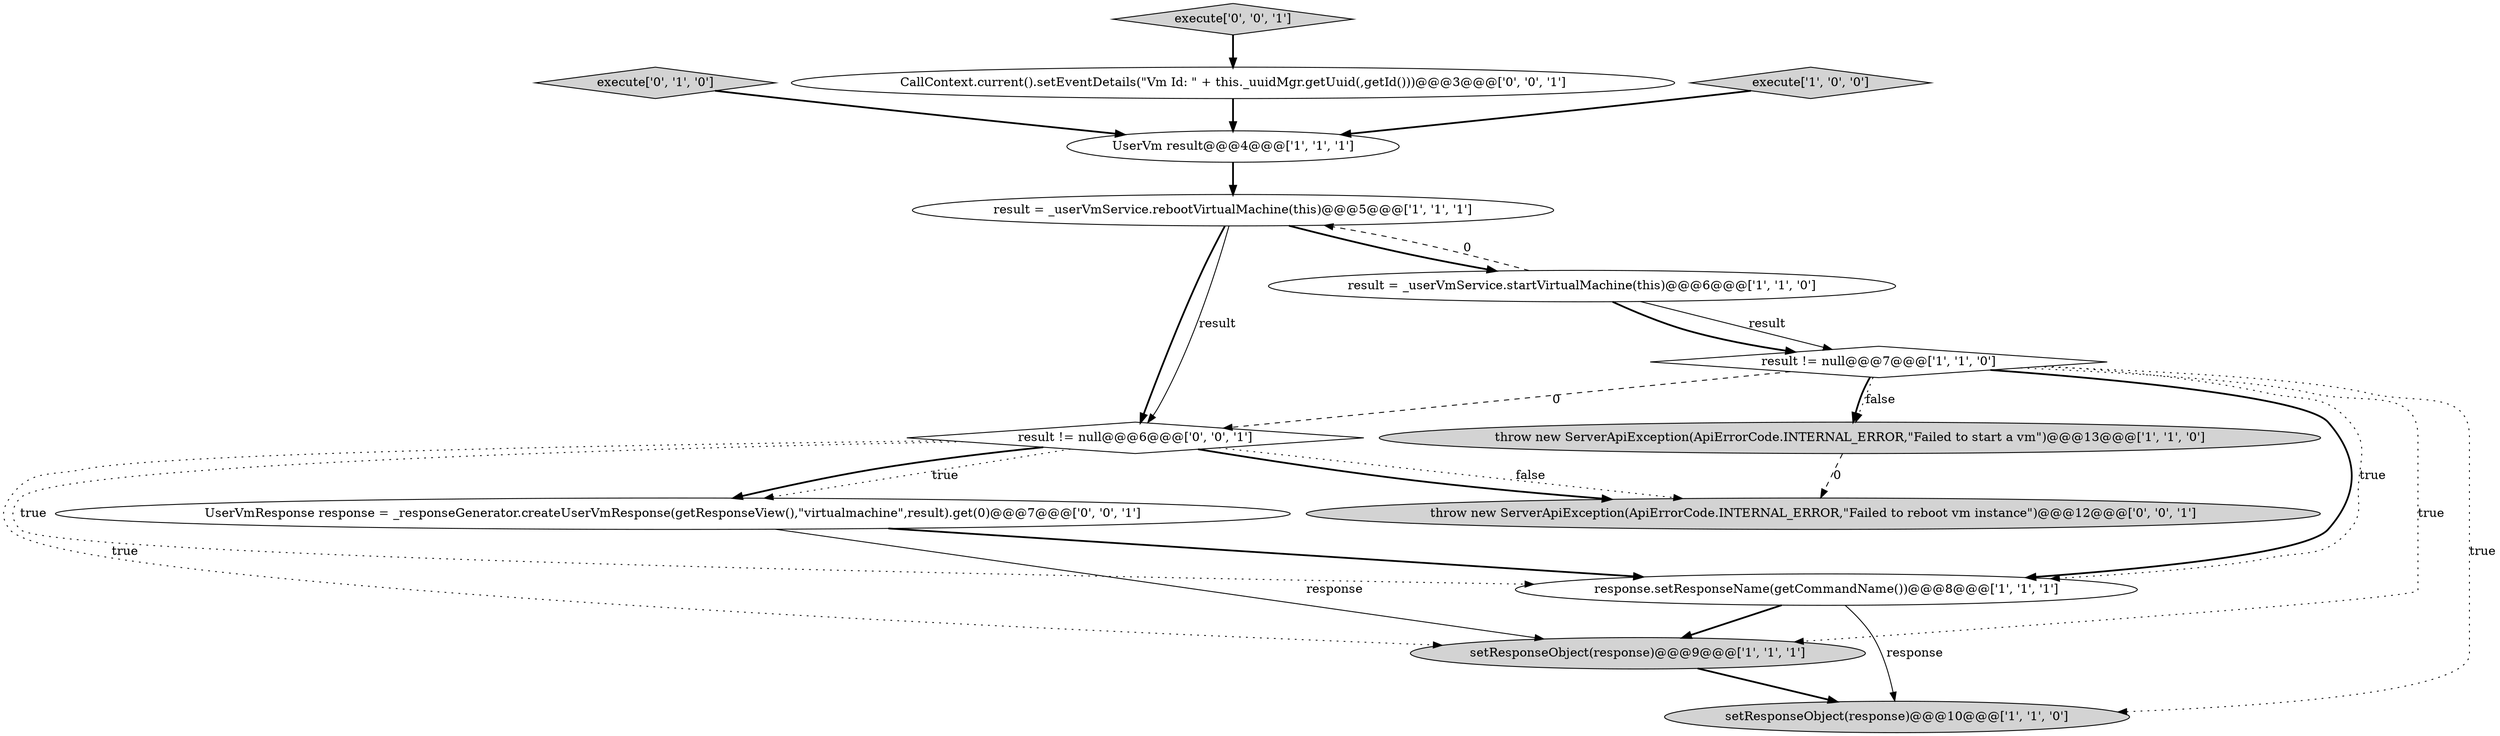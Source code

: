 digraph {
9 [style = filled, label = "execute['0', '1', '0']", fillcolor = lightgray, shape = diamond image = "AAA0AAABBB2BBB"];
1 [style = filled, label = "setResponseObject(response)@@@9@@@['1', '1', '1']", fillcolor = lightgray, shape = ellipse image = "AAA0AAABBB1BBB"];
7 [style = filled, label = "result = _userVmService.startVirtualMachine(this)@@@6@@@['1', '1', '0']", fillcolor = white, shape = ellipse image = "AAA0AAABBB1BBB"];
8 [style = filled, label = "result != null@@@7@@@['1', '1', '0']", fillcolor = white, shape = diamond image = "AAA0AAABBB1BBB"];
11 [style = filled, label = "throw new ServerApiException(ApiErrorCode.INTERNAL_ERROR,\"Failed to reboot vm instance\")@@@12@@@['0', '0', '1']", fillcolor = lightgray, shape = ellipse image = "AAA0AAABBB3BBB"];
2 [style = filled, label = "UserVm result@@@4@@@['1', '1', '1']", fillcolor = white, shape = ellipse image = "AAA0AAABBB1BBB"];
13 [style = filled, label = "UserVmResponse response = _responseGenerator.createUserVmResponse(getResponseView(),\"virtualmachine\",result).get(0)@@@7@@@['0', '0', '1']", fillcolor = white, shape = ellipse image = "AAA0AAABBB3BBB"];
5 [style = filled, label = "result = _userVmService.rebootVirtualMachine(this)@@@5@@@['1', '1', '1']", fillcolor = white, shape = ellipse image = "AAA0AAABBB1BBB"];
14 [style = filled, label = "CallContext.current().setEventDetails(\"Vm Id: \" + this._uuidMgr.getUuid(,getId()))@@@3@@@['0', '0', '1']", fillcolor = white, shape = ellipse image = "AAA0AAABBB3BBB"];
12 [style = filled, label = "result != null@@@6@@@['0', '0', '1']", fillcolor = white, shape = diamond image = "AAA0AAABBB3BBB"];
0 [style = filled, label = "response.setResponseName(getCommandName())@@@8@@@['1', '1', '1']", fillcolor = white, shape = ellipse image = "AAA0AAABBB1BBB"];
4 [style = filled, label = "execute['1', '0', '0']", fillcolor = lightgray, shape = diamond image = "AAA0AAABBB1BBB"];
3 [style = filled, label = "throw new ServerApiException(ApiErrorCode.INTERNAL_ERROR,\"Failed to start a vm\")@@@13@@@['1', '1', '0']", fillcolor = lightgray, shape = ellipse image = "AAA0AAABBB1BBB"];
10 [style = filled, label = "execute['0', '0', '1']", fillcolor = lightgray, shape = diamond image = "AAA0AAABBB3BBB"];
6 [style = filled, label = "setResponseObject(response)@@@10@@@['1', '1', '0']", fillcolor = lightgray, shape = ellipse image = "AAA0AAABBB1BBB"];
8->3 [style = dotted, label="false"];
7->8 [style = bold, label=""];
8->0 [style = bold, label=""];
13->0 [style = bold, label=""];
2->5 [style = bold, label=""];
8->6 [style = dotted, label="true"];
12->0 [style = dotted, label="true"];
9->2 [style = bold, label=""];
12->13 [style = dotted, label="true"];
13->1 [style = solid, label="response"];
7->5 [style = dashed, label="0"];
3->11 [style = dashed, label="0"];
12->11 [style = dotted, label="false"];
1->6 [style = bold, label=""];
0->1 [style = bold, label=""];
8->3 [style = bold, label=""];
4->2 [style = bold, label=""];
12->13 [style = bold, label=""];
0->6 [style = solid, label="response"];
8->12 [style = dashed, label="0"];
7->8 [style = solid, label="result"];
5->12 [style = solid, label="result"];
14->2 [style = bold, label=""];
5->12 [style = bold, label=""];
12->11 [style = bold, label=""];
12->1 [style = dotted, label="true"];
8->1 [style = dotted, label="true"];
10->14 [style = bold, label=""];
5->7 [style = bold, label=""];
8->0 [style = dotted, label="true"];
}
